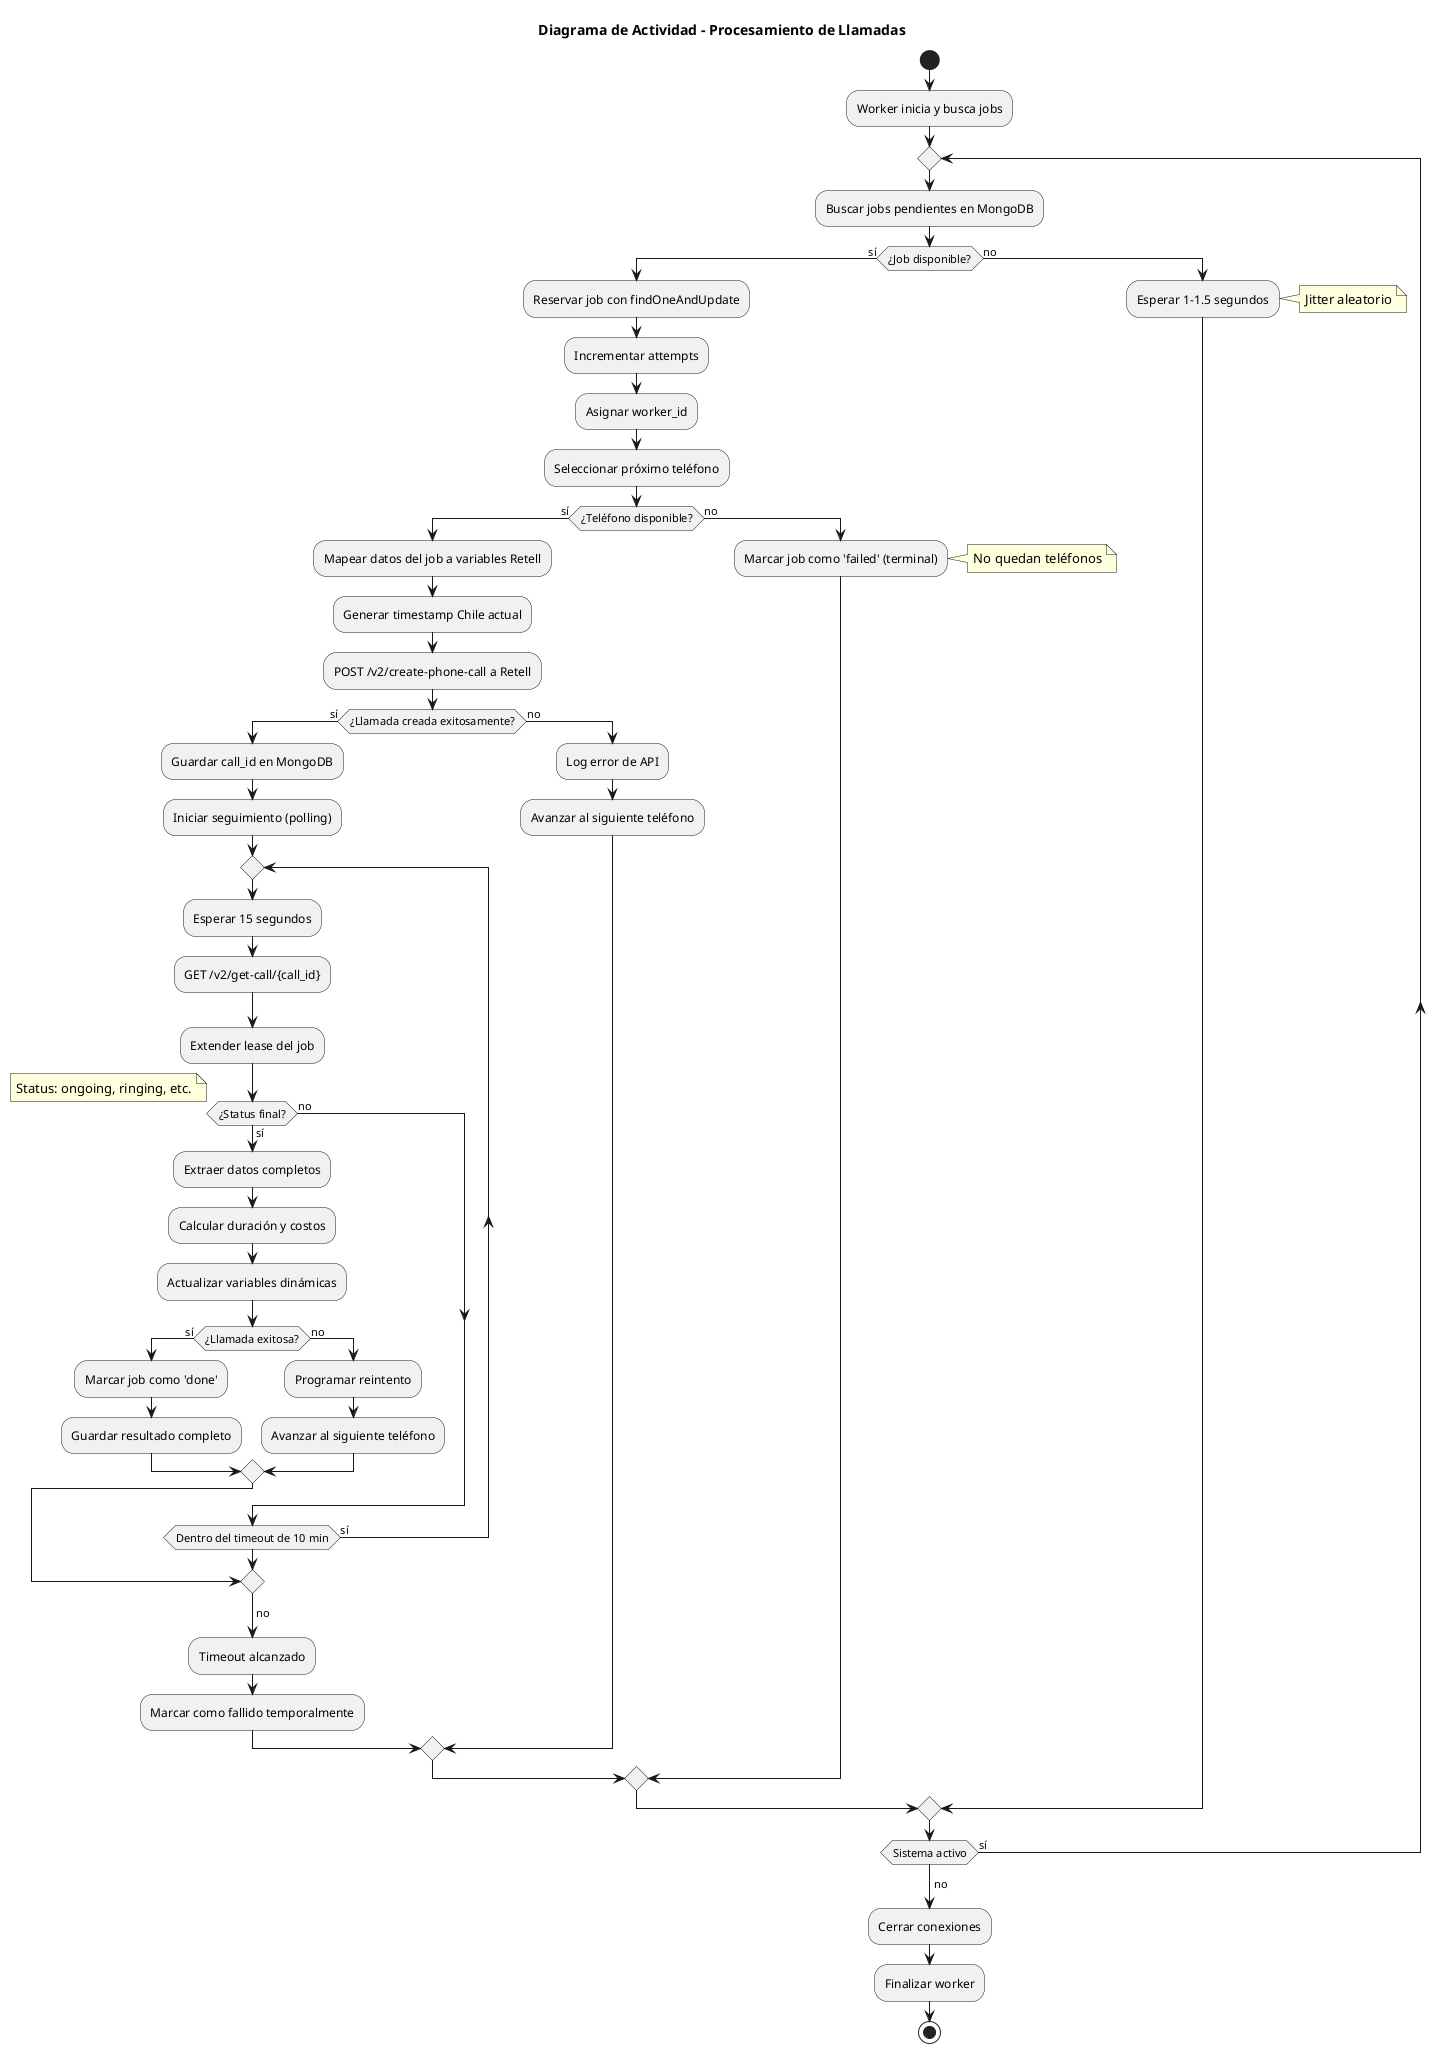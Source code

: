 @startuml CallProcessingActivity
title Diagrama de Actividad - Procesamiento de Llamadas

start

:Worker inicia y busca jobs;

repeat
    :Buscar jobs pendientes en MongoDB;
    
    if (¿Job disponible?) then (sí)
        :Reservar job con findOneAndUpdate;
        :Incrementar attempts;
        :Asignar worker_id;
        
        :Seleccionar próximo teléfono;
        
        if (¿Teléfono disponible?) then (sí)
            :Mapear datos del job a variables Retell;
            :Generar timestamp Chile actual;
            
            :POST /v2/create-phone-call a Retell;
            
            if (¿Llamada creada exitosamente?) then (sí)
                :Guardar call_id en MongoDB;
                :Iniciar seguimiento (polling);
                
                repeat
                    :Esperar 15 segundos;
                    :GET /v2/get-call/{call_id};
                    :Extender lease del job;
                    
                    if (¿Status final?) then (sí)
                        :Extraer datos completos;
                        :Calcular duración y costos;
                        :Actualizar variables dinámicas;
                        
                        if (¿Llamada exitosa?) then (sí)
                            :Marcar job como 'done';
                            :Guardar resultado completo;
                        else (no)
                            :Programar reintento;
                            :Avanzar al siguiente teléfono;
                        endif
                        
                        break
                    else (no)
                        note right: Status: ongoing, ringing, etc.
                    endif
                    
                repeat while (Dentro del timeout de 10 min) is (sí)
                -> no;
                :Timeout alcanzado;
                :Marcar como fallido temporalmente;
                
            else (no)
                :Log error de API;
                :Avanzar al siguiente teléfono;
            endif
            
        else (no)
            :Marcar job como 'failed' (terminal);
            note right: No quedan teléfonos
        endif
        
    else (no)
        :Esperar 1-1.5 segundos;
        note right: Jitter aleatorio
    endif
    
repeat while (Sistema activo) is (sí)
-> no;

:Cerrar conexiones;
:Finalizar worker;

stop

@enduml